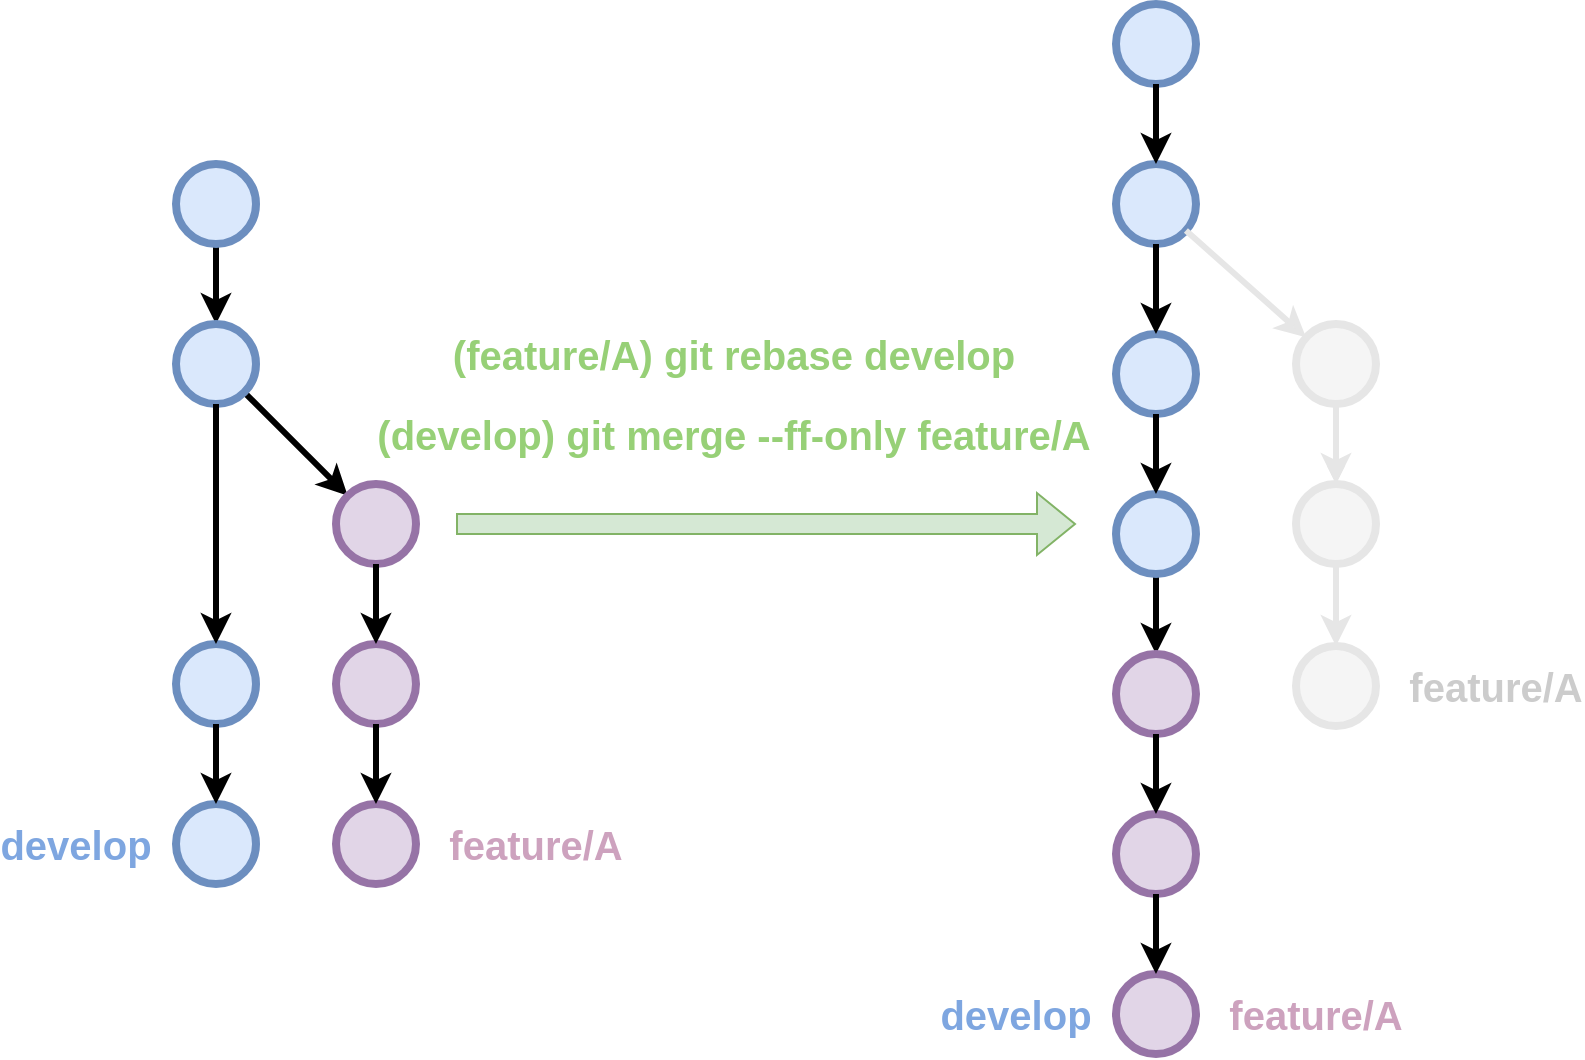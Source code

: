 <mxfile version="24.8.0">
  <diagram name="Pàgina-1" id="ANfU_E7pHBMlSpgSDisd">
    <mxGraphModel dx="1434" dy="754" grid="1" gridSize="10" guides="1" tooltips="1" connect="1" arrows="1" fold="1" page="1" pageScale="1" pageWidth="827" pageHeight="1169" math="0" shadow="0">
      <root>
        <mxCell id="0" />
        <mxCell id="1" parent="0" />
        <mxCell id="q3OaoekdAnvkXVUmLFM6-1" value="" style="shape=flexArrow;endArrow=classic;html=1;rounded=0;fillColor=#d5e8d4;strokeColor=#82b366;" parent="1" edge="1">
          <mxGeometry width="50" height="50" relative="1" as="geometry">
            <mxPoint x="460" y="500" as="sourcePoint" />
            <mxPoint x="770" y="500" as="targetPoint" />
          </mxGeometry>
        </mxCell>
        <mxCell id="q3OaoekdAnvkXVUmLFM6-2" value="&lt;font size=&quot;1&quot; color=&quot;#97d077&quot; style=&quot;&quot;&gt;&lt;b style=&quot;font-size: 20px;&quot;&gt;(feature/A) git rebase&amp;nbsp;&lt;/b&gt;&lt;/font&gt;&lt;b style=&quot;color: rgb(151, 208, 119); font-size: 20px;&quot;&gt;develop&lt;/b&gt;" style="text;html=1;align=center;verticalAlign=middle;whiteSpace=wrap;rounded=0;" parent="1" vertex="1">
          <mxGeometry x="414" y="400" width="370" height="30" as="geometry" />
        </mxCell>
        <mxCell id="q3OaoekdAnvkXVUmLFM6-3" value="" style="group" parent="1" vertex="1" connectable="0">
          <mxGeometry x="240" y="320" width="290" height="360" as="geometry" />
        </mxCell>
        <mxCell id="q3OaoekdAnvkXVUmLFM6-4" value="" style="edgeStyle=orthogonalEdgeStyle;rounded=0;orthogonalLoop=1;jettySize=auto;html=1;strokeWidth=3;" parent="q3OaoekdAnvkXVUmLFM6-3" source="q3OaoekdAnvkXVUmLFM6-5" target="q3OaoekdAnvkXVUmLFM6-8" edge="1">
          <mxGeometry relative="1" as="geometry" />
        </mxCell>
        <mxCell id="q3OaoekdAnvkXVUmLFM6-5" value="" style="ellipse;whiteSpace=wrap;html=1;fillColor=#dae8fc;strokeColor=#6c8ebf;strokeWidth=4;" parent="q3OaoekdAnvkXVUmLFM6-3" vertex="1">
          <mxGeometry x="80" width="40" height="40" as="geometry" />
        </mxCell>
        <mxCell id="q3OaoekdAnvkXVUmLFM6-6" value="&lt;b style=&quot;color: rgb(126, 166, 224); font-size: 20px;&quot;&gt;develop&lt;/b&gt;" style="text;html=1;align=center;verticalAlign=middle;whiteSpace=wrap;rounded=0;" parent="q3OaoekdAnvkXVUmLFM6-3" vertex="1">
          <mxGeometry y="325" width="60" height="30" as="geometry" />
        </mxCell>
        <mxCell id="q3OaoekdAnvkXVUmLFM6-7" style="rounded=0;orthogonalLoop=1;jettySize=auto;html=1;strokeWidth=3;" parent="q3OaoekdAnvkXVUmLFM6-3" source="q3OaoekdAnvkXVUmLFM6-8" target="q3OaoekdAnvkXVUmLFM6-9" edge="1">
          <mxGeometry relative="1" as="geometry" />
        </mxCell>
        <mxCell id="q3OaoekdAnvkXVUmLFM6-8" value="" style="ellipse;whiteSpace=wrap;html=1;fillColor=#dae8fc;strokeColor=#6c8ebf;strokeWidth=4;" parent="q3OaoekdAnvkXVUmLFM6-3" vertex="1">
          <mxGeometry x="80" y="80" width="40" height="40" as="geometry" />
        </mxCell>
        <mxCell id="q3OaoekdAnvkXVUmLFM6-9" value="" style="ellipse;whiteSpace=wrap;html=1;fillColor=#e1d5e7;strokeColor=#9673a6;strokeWidth=4;" parent="q3OaoekdAnvkXVUmLFM6-3" vertex="1">
          <mxGeometry x="160" y="160" width="40" height="40" as="geometry" />
        </mxCell>
        <mxCell id="q3OaoekdAnvkXVUmLFM6-10" value="" style="ellipse;whiteSpace=wrap;html=1;fillColor=#dae8fc;strokeColor=#6c8ebf;strokeWidth=4;" parent="q3OaoekdAnvkXVUmLFM6-3" vertex="1">
          <mxGeometry x="80" y="240" width="40" height="40" as="geometry" />
        </mxCell>
        <mxCell id="q3OaoekdAnvkXVUmLFM6-11" value="" style="ellipse;whiteSpace=wrap;html=1;fillColor=#e1d5e7;strokeColor=#9673a6;strokeWidth=4;" parent="q3OaoekdAnvkXVUmLFM6-3" vertex="1">
          <mxGeometry x="160" y="240" width="40" height="40" as="geometry" />
        </mxCell>
        <mxCell id="q3OaoekdAnvkXVUmLFM6-12" style="rounded=0;orthogonalLoop=1;jettySize=auto;html=1;strokeWidth=3;" parent="q3OaoekdAnvkXVUmLFM6-3" source="q3OaoekdAnvkXVUmLFM6-9" target="q3OaoekdAnvkXVUmLFM6-11" edge="1">
          <mxGeometry relative="1" as="geometry">
            <mxPoint x="124" y="124" as="sourcePoint" />
            <mxPoint x="176" y="176" as="targetPoint" />
          </mxGeometry>
        </mxCell>
        <mxCell id="q3OaoekdAnvkXVUmLFM6-13" style="rounded=0;orthogonalLoop=1;jettySize=auto;html=1;strokeWidth=3;" parent="q3OaoekdAnvkXVUmLFM6-3" source="q3OaoekdAnvkXVUmLFM6-8" target="q3OaoekdAnvkXVUmLFM6-10" edge="1">
          <mxGeometry relative="1" as="geometry">
            <mxPoint x="190" y="210" as="sourcePoint" />
            <mxPoint x="190" y="250" as="targetPoint" />
          </mxGeometry>
        </mxCell>
        <mxCell id="q3OaoekdAnvkXVUmLFM6-14" value="" style="ellipse;whiteSpace=wrap;html=1;fillColor=#dae8fc;strokeColor=#6c8ebf;strokeWidth=4;" parent="q3OaoekdAnvkXVUmLFM6-3" vertex="1">
          <mxGeometry x="80" y="320" width="40" height="40" as="geometry" />
        </mxCell>
        <mxCell id="q3OaoekdAnvkXVUmLFM6-15" value="" style="ellipse;whiteSpace=wrap;html=1;fillColor=#e1d5e7;strokeColor=#9673a6;strokeWidth=4;" parent="q3OaoekdAnvkXVUmLFM6-3" vertex="1">
          <mxGeometry x="160" y="320" width="40" height="40" as="geometry" />
        </mxCell>
        <mxCell id="q3OaoekdAnvkXVUmLFM6-16" style="rounded=0;orthogonalLoop=1;jettySize=auto;html=1;strokeWidth=3;" parent="q3OaoekdAnvkXVUmLFM6-3" source="q3OaoekdAnvkXVUmLFM6-10" target="q3OaoekdAnvkXVUmLFM6-14" edge="1">
          <mxGeometry relative="1" as="geometry">
            <mxPoint x="110" y="130" as="sourcePoint" />
            <mxPoint x="110" y="250" as="targetPoint" />
          </mxGeometry>
        </mxCell>
        <mxCell id="q3OaoekdAnvkXVUmLFM6-17" style="rounded=0;orthogonalLoop=1;jettySize=auto;html=1;strokeWidth=3;" parent="q3OaoekdAnvkXVUmLFM6-3" source="q3OaoekdAnvkXVUmLFM6-11" target="q3OaoekdAnvkXVUmLFM6-15" edge="1">
          <mxGeometry relative="1" as="geometry">
            <mxPoint x="190" y="210" as="sourcePoint" />
            <mxPoint x="280" y="260" as="targetPoint" />
          </mxGeometry>
        </mxCell>
        <mxCell id="q3OaoekdAnvkXVUmLFM6-18" value="&lt;font color=&quot;#cda2be&quot; size=&quot;1&quot;&gt;&lt;b style=&quot;font-size: 20px;&quot;&gt;feature/A&lt;/b&gt;&lt;/font&gt;" style="text;html=1;align=center;verticalAlign=middle;whiteSpace=wrap;rounded=0;" parent="q3OaoekdAnvkXVUmLFM6-3" vertex="1">
          <mxGeometry x="230" y="325" width="60" height="30" as="geometry" />
        </mxCell>
        <mxCell id="q3OaoekdAnvkXVUmLFM6-37" value="&lt;font size=&quot;1&quot; color=&quot;#97d077&quot; style=&quot;&quot;&gt;&lt;b style=&quot;font-size: 20px;&quot;&gt;(&lt;/b&gt;&lt;/font&gt;&lt;b style=&quot;color: rgb(151, 208, 119); font-size: 20px;&quot;&gt;develop&lt;/b&gt;&lt;font size=&quot;1&quot; color=&quot;#97d077&quot; style=&quot;&quot;&gt;&lt;b style=&quot;font-size: 20px;&quot;&gt;) git merge --ff-only feature/A&lt;/b&gt;&lt;/font&gt;" style="text;html=1;align=center;verticalAlign=middle;whiteSpace=wrap;rounded=0;" parent="1" vertex="1">
          <mxGeometry x="414" y="440" width="370" height="30" as="geometry" />
        </mxCell>
        <mxCell id="q3OaoekdAnvkXVUmLFM6-22" value="&lt;b style=&quot;color: rgb(126, 166, 224); font-size: 20px;&quot;&gt;develop&lt;/b&gt;" style="text;html=1;align=center;verticalAlign=middle;whiteSpace=wrap;rounded=0;" parent="1" vertex="1">
          <mxGeometry x="710" y="730" width="60" height="30" as="geometry" />
        </mxCell>
        <mxCell id="q3OaoekdAnvkXVUmLFM6-23" style="rounded=0;orthogonalLoop=1;jettySize=auto;html=1;strokeWidth=3;" parent="1" source="q3OaoekdAnvkXVUmLFM6-35" target="q3OaoekdAnvkXVUmLFM6-25" edge="1">
          <mxGeometry relative="1" as="geometry" />
        </mxCell>
        <mxCell id="q3OaoekdAnvkXVUmLFM6-24" value="" style="ellipse;whiteSpace=wrap;html=1;fillColor=#dae8fc;strokeColor=#6c8ebf;strokeWidth=4;" parent="1" vertex="1">
          <mxGeometry x="790" y="240" width="40" height="40" as="geometry" />
        </mxCell>
        <mxCell id="q3OaoekdAnvkXVUmLFM6-25" value="" style="ellipse;whiteSpace=wrap;html=1;fillColor=#e1d5e7;strokeColor=#9673a6;strokeWidth=4;" parent="1" vertex="1">
          <mxGeometry x="790" y="565" width="40" height="40" as="geometry" />
        </mxCell>
        <mxCell id="q3OaoekdAnvkXVUmLFM6-26" value="" style="ellipse;whiteSpace=wrap;html=1;fillColor=#dae8fc;strokeColor=#6c8ebf;strokeWidth=4;" parent="1" vertex="1">
          <mxGeometry x="790" y="320" width="40" height="40" as="geometry" />
        </mxCell>
        <mxCell id="q3OaoekdAnvkXVUmLFM6-27" value="" style="ellipse;whiteSpace=wrap;html=1;fillColor=#e1d5e7;strokeColor=#9673a6;strokeWidth=4;" parent="1" vertex="1">
          <mxGeometry x="790" y="645" width="40" height="40" as="geometry" />
        </mxCell>
        <mxCell id="q3OaoekdAnvkXVUmLFM6-28" style="rounded=0;orthogonalLoop=1;jettySize=auto;html=1;strokeWidth=3;" parent="1" source="q3OaoekdAnvkXVUmLFM6-25" target="q3OaoekdAnvkXVUmLFM6-27" edge="1">
          <mxGeometry relative="1" as="geometry">
            <mxPoint x="754" y="529" as="sourcePoint" />
            <mxPoint x="806" y="581" as="targetPoint" />
          </mxGeometry>
        </mxCell>
        <mxCell id="q3OaoekdAnvkXVUmLFM6-29" style="rounded=0;orthogonalLoop=1;jettySize=auto;html=1;strokeWidth=3;" parent="1" source="q3OaoekdAnvkXVUmLFM6-24" target="q3OaoekdAnvkXVUmLFM6-26" edge="1">
          <mxGeometry relative="1" as="geometry">
            <mxPoint x="900" y="370" as="sourcePoint" />
            <mxPoint x="900" y="410" as="targetPoint" />
          </mxGeometry>
        </mxCell>
        <mxCell id="q3OaoekdAnvkXVUmLFM6-30" value="" style="ellipse;whiteSpace=wrap;html=1;fillColor=#dae8fc;strokeColor=#6c8ebf;strokeWidth=4;" parent="1" vertex="1">
          <mxGeometry x="790" y="405" width="40" height="40" as="geometry" />
        </mxCell>
        <mxCell id="q3OaoekdAnvkXVUmLFM6-31" value="" style="ellipse;whiteSpace=wrap;html=1;fillColor=#e1d5e7;strokeColor=#9673a6;strokeWidth=4;" parent="1" vertex="1">
          <mxGeometry x="790" y="725" width="40" height="40" as="geometry" />
        </mxCell>
        <mxCell id="q3OaoekdAnvkXVUmLFM6-32" style="rounded=0;orthogonalLoop=1;jettySize=auto;html=1;strokeWidth=3;" parent="1" source="q3OaoekdAnvkXVUmLFM6-26" target="q3OaoekdAnvkXVUmLFM6-30" edge="1">
          <mxGeometry relative="1" as="geometry">
            <mxPoint x="820" y="290" as="sourcePoint" />
            <mxPoint x="820" y="410" as="targetPoint" />
          </mxGeometry>
        </mxCell>
        <mxCell id="q3OaoekdAnvkXVUmLFM6-33" style="rounded=0;orthogonalLoop=1;jettySize=auto;html=1;strokeWidth=3;" parent="1" source="q3OaoekdAnvkXVUmLFM6-27" target="q3OaoekdAnvkXVUmLFM6-31" edge="1">
          <mxGeometry relative="1" as="geometry">
            <mxPoint x="820" y="615" as="sourcePoint" />
            <mxPoint x="910" y="665" as="targetPoint" />
          </mxGeometry>
        </mxCell>
        <mxCell id="q3OaoekdAnvkXVUmLFM6-34" value="&lt;font color=&quot;#cda2be&quot; size=&quot;1&quot;&gt;&lt;b style=&quot;font-size: 20px;&quot;&gt;feature/A&lt;/b&gt;&lt;/font&gt;" style="text;html=1;align=center;verticalAlign=middle;whiteSpace=wrap;rounded=0;" parent="1" vertex="1">
          <mxGeometry x="860" y="730" width="60" height="30" as="geometry" />
        </mxCell>
        <mxCell id="q3OaoekdAnvkXVUmLFM6-35" value="" style="ellipse;whiteSpace=wrap;html=1;fillColor=#dae8fc;strokeColor=#6c8ebf;strokeWidth=4;" parent="1" vertex="1">
          <mxGeometry x="790" y="485" width="40" height="40" as="geometry" />
        </mxCell>
        <mxCell id="q3OaoekdAnvkXVUmLFM6-36" style="rounded=0;orthogonalLoop=1;jettySize=auto;html=1;strokeWidth=3;" parent="1" source="q3OaoekdAnvkXVUmLFM6-30" target="q3OaoekdAnvkXVUmLFM6-35" edge="1">
          <mxGeometry relative="1" as="geometry">
            <mxPoint x="886" y="524" as="sourcePoint" />
            <mxPoint x="834" y="576" as="targetPoint" />
          </mxGeometry>
        </mxCell>
        <mxCell id="9uNi_GcAL17Pa3xwsYaH-1" style="rounded=0;orthogonalLoop=1;jettySize=auto;html=1;strokeWidth=3;fillColor=#f5f5f5;strokeColor=#E6E6E6;" parent="1" source="q3OaoekdAnvkXVUmLFM6-26" target="9uNi_GcAL17Pa3xwsYaH-3" edge="1">
          <mxGeometry relative="1" as="geometry">
            <mxPoint x="840" y="350" as="sourcePoint" />
          </mxGeometry>
        </mxCell>
        <mxCell id="9uNi_GcAL17Pa3xwsYaH-2" value="" style="edgeStyle=orthogonalEdgeStyle;rounded=0;orthogonalLoop=1;jettySize=auto;html=1;fillColor=#f5f5f5;strokeColor=#E6E6E6;" parent="1" source="9uNi_GcAL17Pa3xwsYaH-3" target="9uNi_GcAL17Pa3xwsYaH-4" edge="1">
          <mxGeometry relative="1" as="geometry" />
        </mxCell>
        <mxCell id="9uNi_GcAL17Pa3xwsYaH-3" value="" style="ellipse;whiteSpace=wrap;html=1;fillColor=#f5f5f5;strokeColor=#E6E6E6;strokeWidth=4;fontColor=#333333;" parent="1" vertex="1">
          <mxGeometry x="880" y="400" width="40" height="40" as="geometry" />
        </mxCell>
        <mxCell id="9uNi_GcAL17Pa3xwsYaH-4" value="" style="ellipse;whiteSpace=wrap;html=1;fillColor=#f5f5f5;strokeColor=#E6E6E6;strokeWidth=4;fontColor=#333333;" parent="1" vertex="1">
          <mxGeometry x="880" y="480" width="40" height="40" as="geometry" />
        </mxCell>
        <mxCell id="9uNi_GcAL17Pa3xwsYaH-5" style="rounded=0;orthogonalLoop=1;jettySize=auto;html=1;strokeWidth=3;fillColor=#f5f5f5;strokeColor=#E6E6E6;" parent="1" source="9uNi_GcAL17Pa3xwsYaH-3" target="9uNi_GcAL17Pa3xwsYaH-4" edge="1">
          <mxGeometry relative="1" as="geometry">
            <mxPoint x="766" y="343" as="sourcePoint" />
            <mxPoint x="818" y="395" as="targetPoint" />
          </mxGeometry>
        </mxCell>
        <mxCell id="9uNi_GcAL17Pa3xwsYaH-6" value="" style="ellipse;whiteSpace=wrap;html=1;fillColor=#f5f5f5;strokeColor=#E6E6E6;strokeWidth=4;fontColor=#333333;" parent="1" vertex="1">
          <mxGeometry x="880" y="561" width="40" height="40" as="geometry" />
        </mxCell>
        <mxCell id="9uNi_GcAL17Pa3xwsYaH-7" style="rounded=0;orthogonalLoop=1;jettySize=auto;html=1;strokeWidth=3;fillColor=#f5f5f5;strokeColor=#E6E6E6;" parent="1" source="9uNi_GcAL17Pa3xwsYaH-4" target="9uNi_GcAL17Pa3xwsYaH-6" edge="1">
          <mxGeometry relative="1" as="geometry">
            <mxPoint x="912" y="574" as="sourcePoint" />
            <mxPoint x="922" y="559" as="targetPoint" />
          </mxGeometry>
        </mxCell>
        <mxCell id="9uNi_GcAL17Pa3xwsYaH-8" value="&lt;font color=&quot;#cccccc&quot; size=&quot;1&quot;&gt;&lt;b style=&quot;font-size: 20px;&quot;&gt;feature/A&lt;/b&gt;&lt;/font&gt;" style="text;html=1;align=center;verticalAlign=middle;whiteSpace=wrap;rounded=0;" parent="1" vertex="1">
          <mxGeometry x="950" y="566" width="60" height="30" as="geometry" />
        </mxCell>
      </root>
    </mxGraphModel>
  </diagram>
</mxfile>
